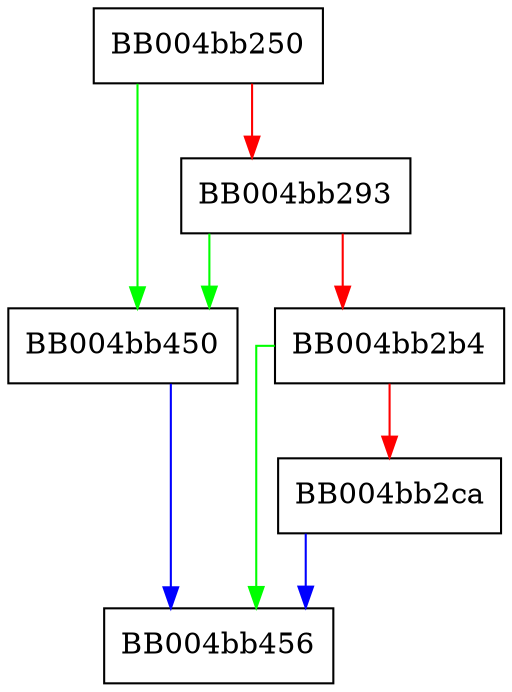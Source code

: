 digraph ossl_quic_hkdf_extract {
  node [shape="box"];
  graph [splines=ortho];
  BB004bb250 -> BB004bb450 [color="green"];
  BB004bb250 -> BB004bb293 [color="red"];
  BB004bb293 -> BB004bb450 [color="green"];
  BB004bb293 -> BB004bb2b4 [color="red"];
  BB004bb2b4 -> BB004bb456 [color="green"];
  BB004bb2b4 -> BB004bb2ca [color="red"];
  BB004bb2ca -> BB004bb456 [color="blue"];
  BB004bb450 -> BB004bb456 [color="blue"];
}